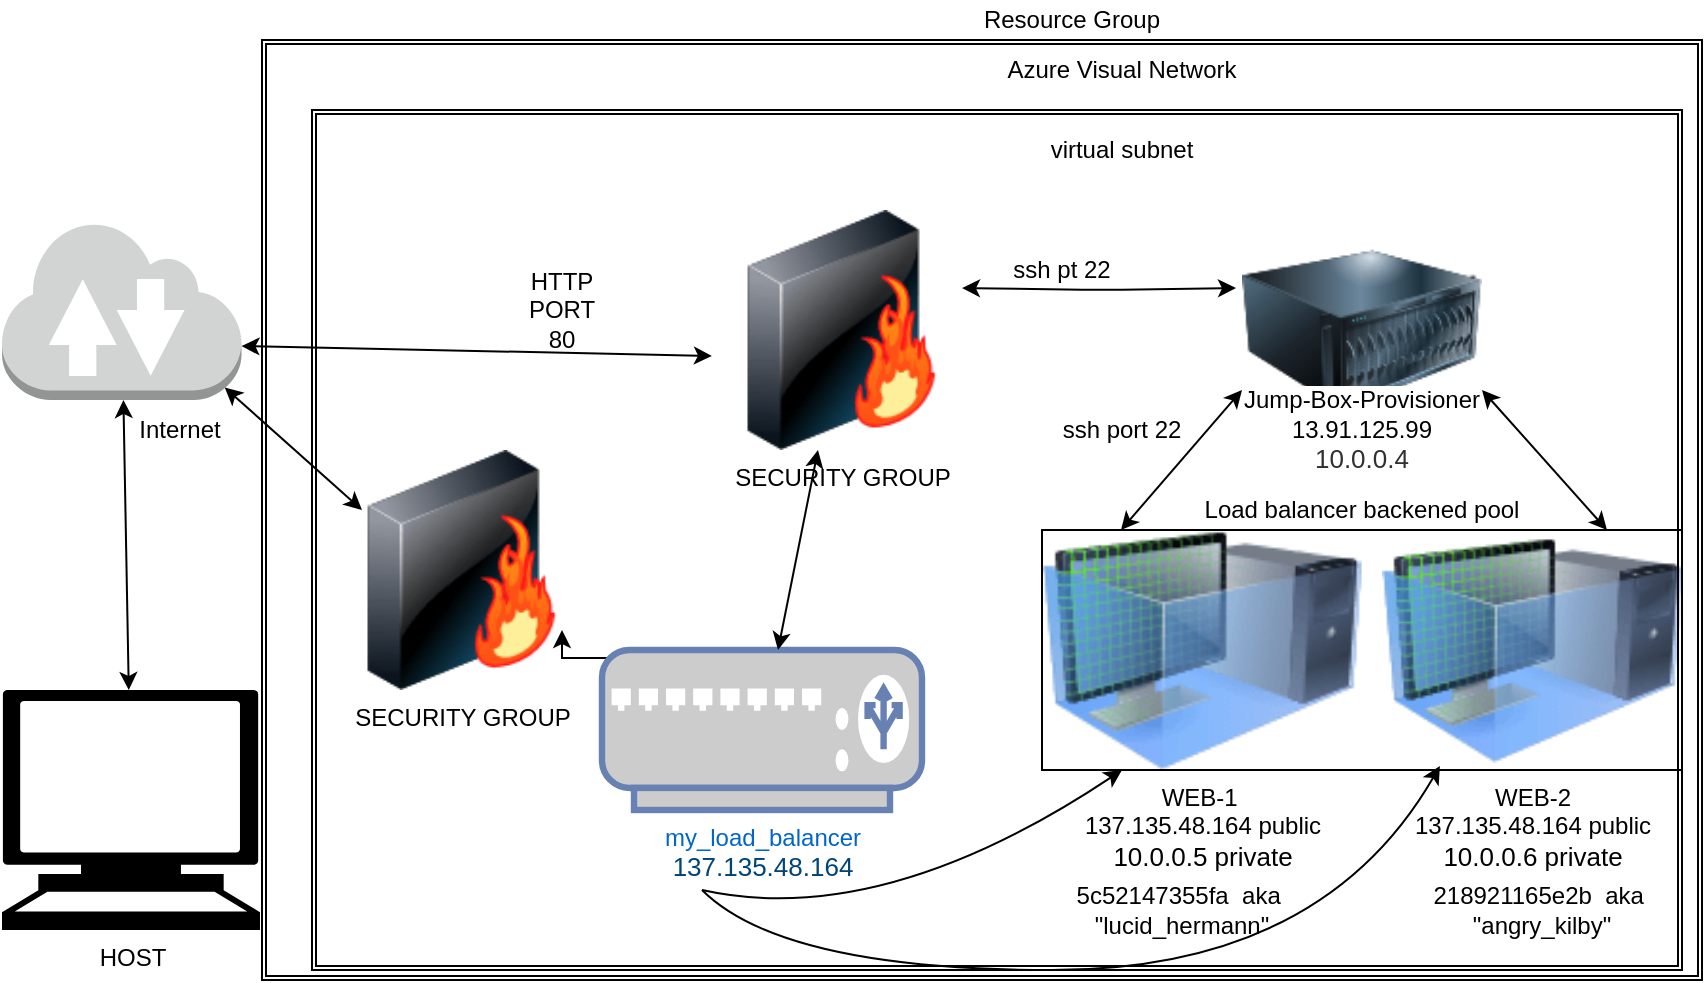 <mxfile version="14.4.3" type="google"><diagram id="xgazRl9auKAd0QEJDtTm" name="Page-1"><mxGraphModel dx="1422" dy="834" grid="1" gridSize="10" guides="1" tooltips="1" connect="1" arrows="1" fold="1" page="1" pageScale="1" pageWidth="850" pageHeight="1100" math="0" shadow="0"><root><mxCell id="0"/><mxCell id="1" parent="0"/><mxCell id="k9l2BAg4eZj7QGL87HNt-27" style="edgeStyle=orthogonalEdgeStyle;rounded=0;orthogonalLoop=1;jettySize=auto;html=1;exitX=0.05;exitY=0.05;exitDx=0;exitDy=0;exitPerimeter=0;entryX=1;entryY=0.75;entryDx=0;entryDy=0;" parent="1" source="IRZWqApzlP_Ll6uvzkBl-3" target="k9l2BAg4eZj7QGL87HNt-22" edge="1"><mxGeometry relative="1" as="geometry"/></mxCell><mxCell id="IRZWqApzlP_Ll6uvzkBl-3" value="my_load_balancer&lt;br&gt;&lt;span style=&quot;color: rgb(0 , 69 , 120) ; font-family: &amp;#34;az_ea_font&amp;#34; , &amp;#34;segoe ui&amp;#34; , &amp;#34;az_font&amp;#34; , , , &amp;#34;blinkmacsystemfont&amp;#34; , &amp;#34;roboto&amp;#34; , &amp;#34;oxygen&amp;#34; , &amp;#34;ubuntu&amp;#34; , &amp;#34;cantarell&amp;#34; , &amp;#34;open sans&amp;#34; , &amp;#34;helvetica neue&amp;#34; , sans-serif ; font-size: 13px ; text-align: left ; background-color: rgb(255 , 255 , 255)&quot;&gt;137.135.48.164&lt;/span&gt;" style="fontColor=#0066CC;verticalAlign=top;verticalLabelPosition=bottom;labelPosition=center;align=center;html=1;outlineConnect=0;fillColor=#CCCCCC;strokeColor=#6881B3;gradientColor=none;gradientDirection=north;strokeWidth=2;shape=mxgraph.networks.load_balancer;" parent="1" vertex="1"><mxGeometry x="300" y="340" width="160" height="80" as="geometry"/></mxCell><mxCell id="IRZWqApzlP_Ll6uvzkBl-13" value="WEB-2&lt;br&gt;&lt;span style=&quot;font-family: &amp;#34;az_ea_font&amp;#34; , &amp;#34;segoe ui&amp;#34; , &amp;#34;az_font&amp;#34; , , , &amp;#34;blinkmacsystemfont&amp;#34; , &amp;#34;roboto&amp;#34; , &amp;#34;oxygen&amp;#34; , &amp;#34;ubuntu&amp;#34; , &amp;#34;cantarell&amp;#34; , &amp;#34;open sans&amp;#34; , &amp;#34;helvetica neue&amp;#34; , sans-serif&quot;&gt;137.135.48.164 public&lt;br&gt;&lt;/span&gt;&lt;span style=&quot;font-family: &amp;#34;az_ea_font&amp;#34; , &amp;#34;segoe ui&amp;#34; , &amp;#34;az_font&amp;#34; , , , &amp;#34;blinkmacsystemfont&amp;#34; , &amp;#34;roboto&amp;#34; , &amp;#34;oxygen&amp;#34; , &amp;#34;ubuntu&amp;#34; , &amp;#34;cantarell&amp;#34; , &amp;#34;open sans&amp;#34; , &amp;#34;helvetica neue&amp;#34; , sans-serif ; font-size: 13px&quot;&gt;10.0.0.6 private&lt;/span&gt;&lt;span style=&quot;font-family: &amp;#34;az_ea_font&amp;#34; , &amp;#34;segoe ui&amp;#34; , &amp;#34;az_font&amp;#34; , , , &amp;#34;blinkmacsystemfont&amp;#34; , &amp;#34;roboto&amp;#34; , &amp;#34;oxygen&amp;#34; , &amp;#34;ubuntu&amp;#34; , &amp;#34;cantarell&amp;#34; , &amp;#34;open sans&amp;#34; , &amp;#34;helvetica neue&amp;#34; , sans-serif&quot;&gt;&lt;br&gt;&lt;/span&gt;" style="image;html=1;image=img/lib/clip_art/computers/Virtual_Machine_128x128.png;strokeColor=#000000;" parent="1" vertex="1"><mxGeometry x="690" y="280" width="150" height="120" as="geometry"/></mxCell><mxCell id="IRZWqApzlP_Ll6uvzkBl-14" value="WEB-1&amp;nbsp;&lt;br&gt;&lt;span style=&quot;font-family: &amp;#34;az_ea_font&amp;#34; , &amp;#34;segoe ui&amp;#34; , &amp;#34;az_font&amp;#34; , , , &amp;#34;blinkmacsystemfont&amp;#34; , &amp;#34;roboto&amp;#34; , &amp;#34;oxygen&amp;#34; , &amp;#34;ubuntu&amp;#34; , &amp;#34;cantarell&amp;#34; , &amp;#34;open sans&amp;#34; , &amp;#34;helvetica neue&amp;#34; , sans-serif&quot;&gt;137.135.48.164 public&lt;br&gt;&lt;/span&gt;&lt;span style=&quot;font-family: &amp;#34;az_ea_font&amp;#34; , &amp;#34;segoe ui&amp;#34; , &amp;#34;az_font&amp;#34; , , , &amp;#34;blinkmacsystemfont&amp;#34; , &amp;#34;roboto&amp;#34; , &amp;#34;oxygen&amp;#34; , &amp;#34;ubuntu&amp;#34; , &amp;#34;cantarell&amp;#34; , &amp;#34;open sans&amp;#34; , &amp;#34;helvetica neue&amp;#34; , sans-serif ; font-size: 13px&quot;&gt;10.0.0.5 private&lt;/span&gt;&lt;span style=&quot;font-family: &amp;#34;az_ea_font&amp;#34; , &amp;#34;segoe ui&amp;#34; , &amp;#34;az_font&amp;#34; , , , &amp;#34;blinkmacsystemfont&amp;#34; , &amp;#34;roboto&amp;#34; , &amp;#34;oxygen&amp;#34; , &amp;#34;ubuntu&amp;#34; , &amp;#34;cantarell&amp;#34; , &amp;#34;open sans&amp;#34; , &amp;#34;helvetica neue&amp;#34; , sans-serif&quot;&gt;&lt;br&gt;&lt;/span&gt;" style="image;html=1;image=img/lib/clip_art/computers/Virtual_Machine_128x128.png;strokeColor=#000000;" parent="1" vertex="1"><mxGeometry x="520" y="280" width="160" height="120" as="geometry"/></mxCell><mxCell id="IRZWqApzlP_Ll6uvzkBl-16" value="SECURITY GROUP" style="image;html=1;image=img/lib/clip_art/networking/Firewall-page1_128x128.png;strokeColor=#000000;" parent="1" vertex="1"><mxGeometry x="360" y="120" width="120" height="120" as="geometry"/></mxCell><mxCell id="IRZWqApzlP_Ll6uvzkBl-17" value="" style="endArrow=classic;startArrow=classic;html=1;entryX=0;entryY=0.75;entryDx=0;entryDy=0;" parent="1" target="IRZWqApzlP_Ll6uvzkBl-19" edge="1"><mxGeometry width="50" height="50" relative="1" as="geometry"><mxPoint x="559.5" y="280" as="sourcePoint"/><mxPoint x="559.5" y="210" as="targetPoint"/></mxGeometry></mxCell><mxCell id="IRZWqApzlP_Ll6uvzkBl-18" value="" style="endArrow=classic;startArrow=classic;html=1;exitX=0.75;exitY=0;exitDx=0;exitDy=0;entryX=1;entryY=0.75;entryDx=0;entryDy=0;" parent="1" source="IRZWqApzlP_Ll6uvzkBl-13" target="IRZWqApzlP_Ll6uvzkBl-19" edge="1"><mxGeometry width="50" height="50" relative="1" as="geometry"><mxPoint x="400" y="450" as="sourcePoint"/><mxPoint x="780" y="200" as="targetPoint"/><Array as="points"/></mxGeometry></mxCell><mxCell id="IRZWqApzlP_Ll6uvzkBl-19" value="" style="image;html=1;image=img/lib/clip_art/computers/Server_128x128.png;strokeColor=#000000;" parent="1" vertex="1"><mxGeometry x="620" y="120" width="120" height="120" as="geometry"/></mxCell><mxCell id="IRZWqApzlP_Ll6uvzkBl-20" value="" style="endArrow=classic;startArrow=classic;html=1;" parent="1" source="IRZWqApzlP_Ll6uvzkBl-3" target="IRZWqApzlP_Ll6uvzkBl-16" edge="1"><mxGeometry width="50" height="50" relative="1" as="geometry"><mxPoint x="340" y="320" as="sourcePoint"/><mxPoint x="450" y="400" as="targetPoint"/></mxGeometry></mxCell><mxCell id="IRZWqApzlP_Ll6uvzkBl-21" value="" style="endArrow=classic;startArrow=classic;html=1;exitX=1;exitY=0.325;exitDx=0;exitDy=0;entryX=-0.025;entryY=0.325;entryDx=0;entryDy=0;entryPerimeter=0;exitPerimeter=0;" parent="1" source="IRZWqApzlP_Ll6uvzkBl-16" target="IRZWqApzlP_Ll6uvzkBl-19" edge="1"><mxGeometry width="50" height="50" relative="1" as="geometry"><mxPoint x="400" y="450" as="sourcePoint"/><mxPoint x="590" y="140" as="targetPoint"/><Array as="points"><mxPoint x="550" y="160"/></Array></mxGeometry></mxCell><mxCell id="IRZWqApzlP_Ll6uvzkBl-22" value="" style="endArrow=classic;startArrow=classic;html=1;entryX=-0.042;entryY=0.608;entryDx=0;entryDy=0;entryPerimeter=0;exitX=1;exitY=0.7;exitDx=0;exitDy=0;exitPerimeter=0;" parent="1" source="k9l2BAg4eZj7QGL87HNt-16" target="IRZWqApzlP_Ll6uvzkBl-16" edge="1"><mxGeometry width="50" height="50" relative="1" as="geometry"><mxPoint x="130" y="193" as="sourcePoint"/><mxPoint x="320" y="180" as="targetPoint"/></mxGeometry></mxCell><mxCell id="IRZWqApzlP_Ll6uvzkBl-24" value="" style="endArrow=classic;startArrow=classic;html=1;" parent="1" source="k9l2BAg4eZj7QGL87HNt-16" target="IRZWqApzlP_Ll6uvzkBl-25" edge="1"><mxGeometry width="50" height="50" relative="1" as="geometry"><mxPoint x="120" y="240" as="sourcePoint"/><mxPoint x="120" y="370" as="targetPoint"/></mxGeometry></mxCell><mxCell id="IRZWqApzlP_Ll6uvzkBl-25" value="HOST" style="shape=mxgraph.signs.tech.computer;html=1;pointerEvents=1;fillColor=#000000;strokeColor=none;verticalLabelPosition=bottom;verticalAlign=top;align=center;" parent="1" vertex="1"><mxGeometry y="360" width="129" height="120" as="geometry"/></mxCell><mxCell id="IRZWqApzlP_Ll6uvzkBl-27" value="HTTP PORT 80" style="text;html=1;strokeColor=none;fillColor=none;align=center;verticalAlign=middle;whiteSpace=wrap;rounded=0;" parent="1" vertex="1"><mxGeometry x="260" y="160" width="40" height="20" as="geometry"/></mxCell><mxCell id="IRZWqApzlP_Ll6uvzkBl-29" value="5c52147355fa&amp;nbsp; aka&amp;nbsp; &quot;lucid_hermann&quot;" style="text;html=1;strokeColor=none;fillColor=none;align=center;verticalAlign=middle;whiteSpace=wrap;rounded=0;" parent="1" vertex="1"><mxGeometry x="510" y="460" width="160" height="20" as="geometry"/></mxCell><mxCell id="IRZWqApzlP_Ll6uvzkBl-30" value="218921165e2b&amp;nbsp; aka&amp;nbsp; &quot;angry_kilby&quot;" style="text;html=1;strokeColor=none;fillColor=none;align=center;verticalAlign=middle;whiteSpace=wrap;rounded=0;" parent="1" vertex="1"><mxGeometry x="690" y="460" width="160" height="20" as="geometry"/></mxCell><mxCell id="k9l2BAg4eZj7QGL87HNt-4" value="" style="curved=1;endArrow=classic;html=1;entryX=0.25;entryY=1;entryDx=0;entryDy=0;" parent="1" target="IRZWqApzlP_Ll6uvzkBl-14" edge="1"><mxGeometry width="50" height="50" relative="1" as="geometry"><mxPoint x="350" y="460" as="sourcePoint"/><mxPoint x="610" y="480" as="targetPoint"/><Array as="points"><mxPoint x="440" y="480"/></Array></mxGeometry></mxCell><mxCell id="k9l2BAg4eZj7QGL87HNt-5" value="" style="curved=1;endArrow=classic;html=1;entryX=0.193;entryY=0.983;entryDx=0;entryDy=0;entryPerimeter=0;exitX=0.5;exitY=0.5;exitDx=0;exitDy=0;exitPerimeter=0;" parent="1" source="k9l2BAg4eZj7QGL87HNt-20" target="IRZWqApzlP_Ll6uvzkBl-13" edge="1"><mxGeometry width="50" height="50" relative="1" as="geometry"><mxPoint x="374" y="449" as="sourcePoint"/><mxPoint x="740" y="470" as="targetPoint"/><Array as="points"><mxPoint x="390" y="500"/><mxPoint x="660" y="500"/></Array></mxGeometry></mxCell><mxCell id="k9l2BAg4eZj7QGL87HNt-7" value="" style="shape=ext;double=1;rounded=0;whiteSpace=wrap;html=1;fillColor=none;" parent="1" vertex="1"><mxGeometry x="155" y="70" width="685" height="430" as="geometry"/></mxCell><mxCell id="k9l2BAg4eZj7QGL87HNt-11" value="" style="shape=ext;double=1;rounded=0;whiteSpace=wrap;html=1;fillColor=none;gradientColor=none;" parent="1" vertex="1"><mxGeometry x="130" y="35" width="720" height="470" as="geometry"/></mxCell><mxCell id="k9l2BAg4eZj7QGL87HNt-12" value="Azure Visual Network" style="text;html=1;strokeColor=none;fillColor=none;align=center;verticalAlign=middle;whiteSpace=wrap;rounded=0;" parent="1" vertex="1"><mxGeometry x="405" y="35" width="310" height="30" as="geometry"/></mxCell><mxCell id="k9l2BAg4eZj7QGL87HNt-13" value="virtual subnet" style="text;html=1;strokeColor=none;fillColor=none;align=center;verticalAlign=middle;whiteSpace=wrap;rounded=0;" parent="1" vertex="1"><mxGeometry x="440" y="70" width="240" height="40" as="geometry"/></mxCell><mxCell id="k9l2BAg4eZj7QGL87HNt-16" value="" style="outlineConnect=0;dashed=0;verticalLabelPosition=bottom;verticalAlign=top;align=center;html=1;shape=mxgraph.aws3.internet_2;fillColor=#D2D3D3;gradientColor=none;" parent="1" vertex="1"><mxGeometry y="125" width="119.75" height="90" as="geometry"/></mxCell><mxCell id="k9l2BAg4eZj7QGL87HNt-17" value="Internet" style="text;html=1;strokeColor=none;fillColor=none;align=center;verticalAlign=middle;whiteSpace=wrap;rounded=0;" parent="1" vertex="1"><mxGeometry x="49" y="220" width="80" height="20" as="geometry"/></mxCell><mxCell id="k9l2BAg4eZj7QGL87HNt-20" value="" style="shape=image;html=1;verticalAlign=top;verticalLabelPosition=bottom;labelBackgroundColor=#ffffff;imageAspect=0;aspect=fixed;image=https://cdn0.iconfinder.com/data/icons/octicons/1024/triangle-up-128.png;fillColor=none;gradientColor=none;" parent="1" vertex="1"><mxGeometry x="340" y="450" width="20" height="20" as="geometry"/></mxCell><mxCell id="k9l2BAg4eZj7QGL87HNt-22" value="SECURITY GROUP" style="image;html=1;image=img/lib/clip_art/networking/Firewall-page1_128x128.png;fillColor=none;gradientColor=none;" parent="1" vertex="1"><mxGeometry x="180" y="240" width="100" height="120" as="geometry"/></mxCell><mxCell id="k9l2BAg4eZj7QGL87HNt-25" value="" style="endArrow=classic;startArrow=classic;html=1;entryX=0;entryY=0.25;entryDx=0;entryDy=0;exitX=0.93;exitY=0.93;exitDx=0;exitDy=0;exitPerimeter=0;" parent="1" source="k9l2BAg4eZj7QGL87HNt-16" target="k9l2BAg4eZj7QGL87HNt-22" edge="1"><mxGeometry width="50" height="50" relative="1" as="geometry"><mxPoint x="10" y="210" as="sourcePoint"/><mxPoint x="110" y="250" as="targetPoint"/></mxGeometry></mxCell><mxCell id="k9l2BAg4eZj7QGL87HNt-28" value="&lt;span style=&quot;background-color: rgb(255 , 255 , 255)&quot;&gt;Jump-Box-Provisioner&lt;br&gt;&lt;/span&gt;&lt;span style=&quot;font-family: &amp;#34;az_ea_font&amp;#34; , &amp;#34;segoe ui&amp;#34; , &amp;#34;az_font&amp;#34; , , , &amp;#34;blinkmacsystemfont&amp;#34; , &amp;#34;roboto&amp;#34; , &amp;#34;oxygen&amp;#34; , &amp;#34;ubuntu&amp;#34; , &amp;#34;cantarell&amp;#34; , &amp;#34;open sans&amp;#34; , &amp;#34;helvetica neue&amp;#34; , sans-serif ; background-color: rgb(255 , 255 , 255)&quot;&gt;13.91.125.99&lt;br&gt;&lt;/span&gt;&lt;span style=&quot;color: rgb(50 , 49 , 48) ; font-family: &amp;#34;az_ea_font&amp;#34; , &amp;#34;segoe ui&amp;#34; , &amp;#34;az_font&amp;#34; , , , &amp;#34;blinkmacsystemfont&amp;#34; , &amp;#34;roboto&amp;#34; , &amp;#34;oxygen&amp;#34; , &amp;#34;ubuntu&amp;#34; , &amp;#34;cantarell&amp;#34; , &amp;#34;open sans&amp;#34; , &amp;#34;helvetica neue&amp;#34; , sans-serif ; font-size: 13px ; background-color: rgb(255 , 255 , 255)&quot;&gt;10.0.0.4&lt;/span&gt;&lt;span style=&quot;background-color: rgb(255 , 255 , 255)&quot;&gt;&lt;br&gt;&lt;/span&gt;" style="text;html=1;strokeColor=none;fillColor=none;align=center;verticalAlign=middle;whiteSpace=wrap;rounded=0;" parent="1" vertex="1"><mxGeometry x="615" y="220" width="130" height="20" as="geometry"/></mxCell><mxCell id="k9l2BAg4eZj7QGL87HNt-29" value="" style="rounded=0;whiteSpace=wrap;html=1;fillColor=none;gradientColor=none;" parent="1" vertex="1"><mxGeometry x="520" y="280" width="320" height="120" as="geometry"/></mxCell><mxCell id="k9l2BAg4eZj7QGL87HNt-30" value="Load balancer backened pool" style="text;html=1;strokeColor=none;fillColor=none;align=center;verticalAlign=middle;whiteSpace=wrap;rounded=0;" parent="1" vertex="1"><mxGeometry x="590" y="260" width="180" height="20" as="geometry"/></mxCell><mxCell id="VkcbtA0ETYJOxK5mKVPR-3" value="Resource Group" style="text;html=1;strokeColor=none;fillColor=none;align=center;verticalAlign=middle;whiteSpace=wrap;rounded=0;" vertex="1" parent="1"><mxGeometry x="410" y="15" width="250" height="20" as="geometry"/></mxCell><mxCell id="VkcbtA0ETYJOxK5mKVPR-4" value="ssh pt 22" style="text;html=1;strokeColor=none;fillColor=none;align=center;verticalAlign=middle;whiteSpace=wrap;rounded=0;" vertex="1" parent="1"><mxGeometry x="490" y="140" width="80" height="20" as="geometry"/></mxCell><mxCell id="VkcbtA0ETYJOxK5mKVPR-5" value="ssh port 22" style="text;html=1;strokeColor=none;fillColor=none;align=center;verticalAlign=middle;whiteSpace=wrap;rounded=0;" vertex="1" parent="1"><mxGeometry x="505" y="220" width="110" height="20" as="geometry"/></mxCell></root></mxGraphModel></diagram></mxfile>